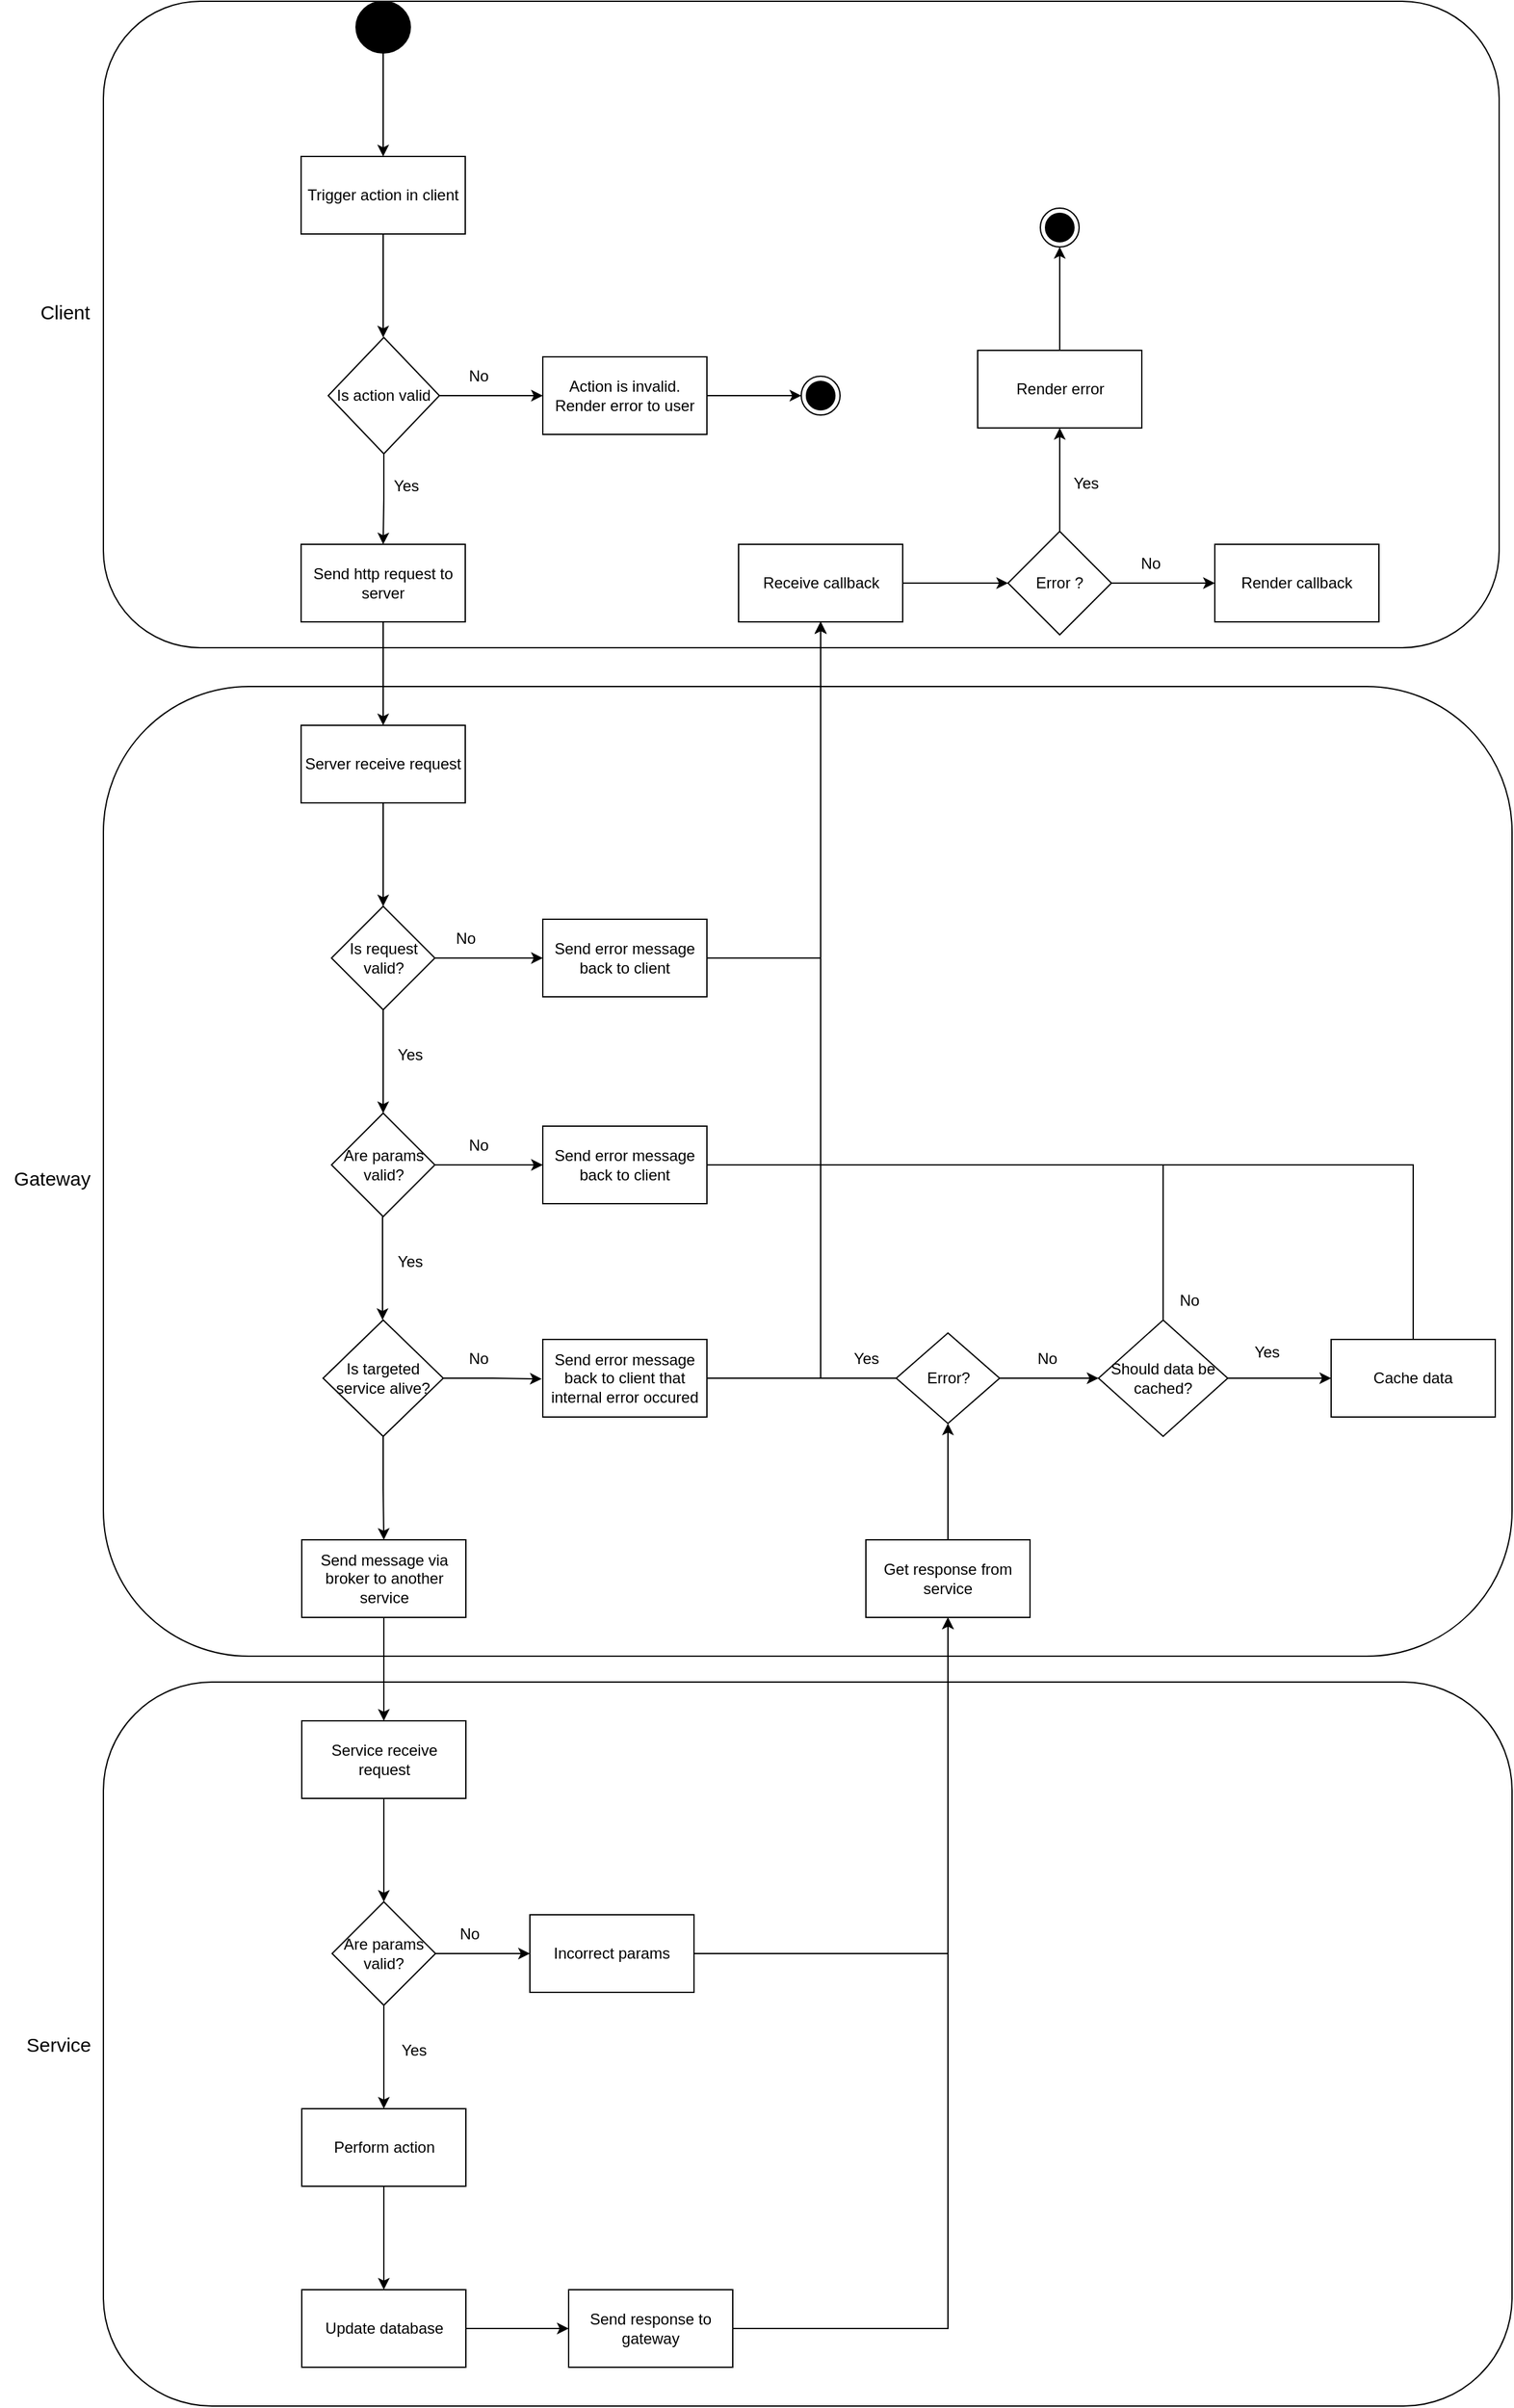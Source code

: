 <mxfile version="23.1.5" type="device">
  <diagram name="Page-1" id="2piI0Q8Ou8PmLaY1OBmB">
    <mxGraphModel dx="1941" dy="4241" grid="1" gridSize="10" guides="1" tooltips="1" connect="1" arrows="1" fold="1" page="1" pageScale="1" pageWidth="827" pageHeight="1169" math="0" shadow="0">
      <root>
        <mxCell id="0" />
        <mxCell id="1" parent="0" />
        <mxCell id="nFtIXvnAsv70sawZ2uHv-3" style="edgeStyle=orthogonalEdgeStyle;rounded=0;orthogonalLoop=1;jettySize=auto;html=1;" edge="1" parent="1" source="zX2PNnfBBmC2K8EaAxHm-6">
          <mxGeometry relative="1" as="geometry">
            <mxPoint x="416.5" y="260" as="targetPoint" />
          </mxGeometry>
        </mxCell>
        <mxCell id="zX2PNnfBBmC2K8EaAxHm-6" value="Trigger action in client" style="rounded=0;whiteSpace=wrap;html=1;" parent="1" vertex="1">
          <mxGeometry x="353" y="120" width="127" height="60" as="geometry" />
        </mxCell>
        <mxCell id="zX2PNnfBBmC2K8EaAxHm-10" style="edgeStyle=orthogonalEdgeStyle;rounded=0;orthogonalLoop=1;jettySize=auto;html=1;entryX=0.5;entryY=0;entryDx=0;entryDy=0;" parent="1" source="zX2PNnfBBmC2K8EaAxHm-8" target="zX2PNnfBBmC2K8EaAxHm-6" edge="1">
          <mxGeometry relative="1" as="geometry" />
        </mxCell>
        <mxCell id="zX2PNnfBBmC2K8EaAxHm-8" value="" style="ellipse;fillColor=strokeColor;html=1;" parent="1" vertex="1">
          <mxGeometry x="395.5" width="42" height="40" as="geometry" />
        </mxCell>
        <mxCell id="nFtIXvnAsv70sawZ2uHv-6" style="edgeStyle=orthogonalEdgeStyle;rounded=0;orthogonalLoop=1;jettySize=auto;html=1;" edge="1" parent="1" source="nFtIXvnAsv70sawZ2uHv-4" target="nFtIXvnAsv70sawZ2uHv-5">
          <mxGeometry relative="1" as="geometry" />
        </mxCell>
        <mxCell id="nFtIXvnAsv70sawZ2uHv-11" style="edgeStyle=orthogonalEdgeStyle;rounded=0;orthogonalLoop=1;jettySize=auto;html=1;entryX=0.5;entryY=0;entryDx=0;entryDy=0;" edge="1" parent="1" source="nFtIXvnAsv70sawZ2uHv-4" target="nFtIXvnAsv70sawZ2uHv-10">
          <mxGeometry relative="1" as="geometry" />
        </mxCell>
        <mxCell id="nFtIXvnAsv70sawZ2uHv-4" value="Is action valid" style="rhombus;whiteSpace=wrap;html=1;" vertex="1" parent="1">
          <mxGeometry x="374" y="260" width="86" height="90" as="geometry" />
        </mxCell>
        <mxCell id="nFtIXvnAsv70sawZ2uHv-8" style="edgeStyle=orthogonalEdgeStyle;rounded=0;orthogonalLoop=1;jettySize=auto;html=1;entryX=0;entryY=0.5;entryDx=0;entryDy=0;" edge="1" parent="1" source="nFtIXvnAsv70sawZ2uHv-5" target="nFtIXvnAsv70sawZ2uHv-7">
          <mxGeometry relative="1" as="geometry" />
        </mxCell>
        <mxCell id="nFtIXvnAsv70sawZ2uHv-5" value="Action is invalid. Render error to user" style="rounded=0;whiteSpace=wrap;html=1;" vertex="1" parent="1">
          <mxGeometry x="540" y="275" width="127" height="60" as="geometry" />
        </mxCell>
        <mxCell id="nFtIXvnAsv70sawZ2uHv-7" value="" style="ellipse;html=1;shape=endState;fillColor=strokeColor;" vertex="1" parent="1">
          <mxGeometry x="740" y="290" width="30" height="30" as="geometry" />
        </mxCell>
        <mxCell id="nFtIXvnAsv70sawZ2uHv-9" value="No" style="text;html=1;align=center;verticalAlign=middle;resizable=0;points=[];autosize=1;strokeColor=none;fillColor=none;" vertex="1" parent="1">
          <mxGeometry x="470" y="275" width="40" height="30" as="geometry" />
        </mxCell>
        <mxCell id="nFtIXvnAsv70sawZ2uHv-16" style="edgeStyle=orthogonalEdgeStyle;rounded=0;orthogonalLoop=1;jettySize=auto;html=1;entryX=0.5;entryY=0;entryDx=0;entryDy=0;" edge="1" parent="1" source="nFtIXvnAsv70sawZ2uHv-10" target="nFtIXvnAsv70sawZ2uHv-15">
          <mxGeometry relative="1" as="geometry" />
        </mxCell>
        <mxCell id="nFtIXvnAsv70sawZ2uHv-10" value="Send http request to server" style="rounded=0;whiteSpace=wrap;html=1;" vertex="1" parent="1">
          <mxGeometry x="353" y="420" width="127" height="60" as="geometry" />
        </mxCell>
        <mxCell id="nFtIXvnAsv70sawZ2uHv-12" value="Yes" style="text;html=1;align=center;verticalAlign=middle;resizable=0;points=[];autosize=1;strokeColor=none;fillColor=none;" vertex="1" parent="1">
          <mxGeometry x="414" y="360" width="40" height="30" as="geometry" />
        </mxCell>
        <mxCell id="nFtIXvnAsv70sawZ2uHv-13" value="" style="rounded=1;whiteSpace=wrap;html=1;fillColor=none;" vertex="1" parent="1">
          <mxGeometry x="200" width="1080" height="500" as="geometry" />
        </mxCell>
        <mxCell id="nFtIXvnAsv70sawZ2uHv-14" value="&lt;font style=&quot;font-size: 15px;&quot;&gt;Client&lt;/font&gt;" style="text;html=1;align=center;verticalAlign=middle;resizable=0;points=[];autosize=1;strokeColor=none;fillColor=none;" vertex="1" parent="1">
          <mxGeometry x="140" y="225" width="60" height="30" as="geometry" />
        </mxCell>
        <mxCell id="nFtIXvnAsv70sawZ2uHv-18" style="edgeStyle=orthogonalEdgeStyle;rounded=0;orthogonalLoop=1;jettySize=auto;html=1;entryX=0.5;entryY=0;entryDx=0;entryDy=0;" edge="1" parent="1" source="nFtIXvnAsv70sawZ2uHv-15" target="nFtIXvnAsv70sawZ2uHv-17">
          <mxGeometry relative="1" as="geometry" />
        </mxCell>
        <mxCell id="nFtIXvnAsv70sawZ2uHv-15" value="Server receive request" style="rounded=0;whiteSpace=wrap;html=1;" vertex="1" parent="1">
          <mxGeometry x="353" y="560" width="127" height="60" as="geometry" />
        </mxCell>
        <mxCell id="nFtIXvnAsv70sawZ2uHv-20" style="edgeStyle=orthogonalEdgeStyle;rounded=0;orthogonalLoop=1;jettySize=auto;html=1;entryX=0;entryY=0.5;entryDx=0;entryDy=0;" edge="1" parent="1" source="nFtIXvnAsv70sawZ2uHv-17" target="nFtIXvnAsv70sawZ2uHv-19">
          <mxGeometry relative="1" as="geometry" />
        </mxCell>
        <mxCell id="nFtIXvnAsv70sawZ2uHv-28" style="edgeStyle=orthogonalEdgeStyle;rounded=0;orthogonalLoop=1;jettySize=auto;html=1;entryX=0.5;entryY=0;entryDx=0;entryDy=0;" edge="1" parent="1" source="nFtIXvnAsv70sawZ2uHv-17" target="nFtIXvnAsv70sawZ2uHv-24">
          <mxGeometry relative="1" as="geometry" />
        </mxCell>
        <mxCell id="nFtIXvnAsv70sawZ2uHv-17" value="Is request valid?" style="rhombus;whiteSpace=wrap;html=1;" vertex="1" parent="1">
          <mxGeometry x="376.5" y="700" width="80" height="80" as="geometry" />
        </mxCell>
        <mxCell id="nFtIXvnAsv70sawZ2uHv-46" style="edgeStyle=orthogonalEdgeStyle;rounded=0;orthogonalLoop=1;jettySize=auto;html=1;" edge="1" parent="1" source="nFtIXvnAsv70sawZ2uHv-19" target="nFtIXvnAsv70sawZ2uHv-45">
          <mxGeometry relative="1" as="geometry" />
        </mxCell>
        <mxCell id="nFtIXvnAsv70sawZ2uHv-19" value="Send error message back to client" style="rounded=0;whiteSpace=wrap;html=1;" vertex="1" parent="1">
          <mxGeometry x="540" y="710" width="127" height="60" as="geometry" />
        </mxCell>
        <mxCell id="nFtIXvnAsv70sawZ2uHv-23" style="edgeStyle=orthogonalEdgeStyle;rounded=0;orthogonalLoop=1;jettySize=auto;html=1;entryX=0;entryY=0.5;entryDx=0;entryDy=0;" edge="1" source="nFtIXvnAsv70sawZ2uHv-24" target="nFtIXvnAsv70sawZ2uHv-26" parent="1">
          <mxGeometry relative="1" as="geometry" />
        </mxCell>
        <mxCell id="nFtIXvnAsv70sawZ2uHv-24" value="Are params valid?" style="rhombus;whiteSpace=wrap;html=1;" vertex="1" parent="1">
          <mxGeometry x="376.5" y="860" width="80" height="80" as="geometry" />
        </mxCell>
        <mxCell id="nFtIXvnAsv70sawZ2uHv-47" style="edgeStyle=orthogonalEdgeStyle;rounded=0;orthogonalLoop=1;jettySize=auto;html=1;entryX=0.5;entryY=1;entryDx=0;entryDy=0;" edge="1" parent="1" source="nFtIXvnAsv70sawZ2uHv-26" target="nFtIXvnAsv70sawZ2uHv-45">
          <mxGeometry relative="1" as="geometry" />
        </mxCell>
        <mxCell id="nFtIXvnAsv70sawZ2uHv-26" value="Send error message back to client" style="rounded=0;whiteSpace=wrap;html=1;" vertex="1" parent="1">
          <mxGeometry x="540" y="870" width="127" height="60" as="geometry" />
        </mxCell>
        <mxCell id="nFtIXvnAsv70sawZ2uHv-29" value="No" style="text;html=1;align=center;verticalAlign=middle;resizable=0;points=[];autosize=1;strokeColor=none;fillColor=none;" vertex="1" parent="1">
          <mxGeometry x="460" y="710" width="40" height="30" as="geometry" />
        </mxCell>
        <mxCell id="nFtIXvnAsv70sawZ2uHv-30" value="Yes" style="text;html=1;align=center;verticalAlign=middle;resizable=0;points=[];autosize=1;strokeColor=none;fillColor=none;" vertex="1" parent="1">
          <mxGeometry x="416.5" y="800" width="40" height="30" as="geometry" />
        </mxCell>
        <mxCell id="nFtIXvnAsv70sawZ2uHv-31" value="No" style="text;html=1;align=center;verticalAlign=middle;resizable=0;points=[];autosize=1;strokeColor=none;fillColor=none;" vertex="1" parent="1">
          <mxGeometry x="470" y="870" width="40" height="30" as="geometry" />
        </mxCell>
        <mxCell id="nFtIXvnAsv70sawZ2uHv-33" style="edgeStyle=orthogonalEdgeStyle;rounded=0;orthogonalLoop=1;jettySize=auto;html=1;entryX=0.492;entryY=-0.001;entryDx=0;entryDy=0;entryPerimeter=0;" edge="1" parent="1" source="nFtIXvnAsv70sawZ2uHv-24">
          <mxGeometry relative="1" as="geometry">
            <mxPoint x="415.984" y="1019.94" as="targetPoint" />
          </mxGeometry>
        </mxCell>
        <mxCell id="nFtIXvnAsv70sawZ2uHv-34" value="Yes" style="text;html=1;align=center;verticalAlign=middle;resizable=0;points=[];autosize=1;strokeColor=none;fillColor=none;" vertex="1" parent="1">
          <mxGeometry x="416.5" y="960" width="40" height="30" as="geometry" />
        </mxCell>
        <mxCell id="nFtIXvnAsv70sawZ2uHv-42" style="edgeStyle=orthogonalEdgeStyle;rounded=0;orthogonalLoop=1;jettySize=auto;html=1;entryX=0.5;entryY=0;entryDx=0;entryDy=0;" edge="1" parent="1" source="nFtIXvnAsv70sawZ2uHv-35" target="nFtIXvnAsv70sawZ2uHv-41">
          <mxGeometry relative="1" as="geometry" />
        </mxCell>
        <mxCell id="nFtIXvnAsv70sawZ2uHv-35" value="Is targeted service alive?" style="rhombus;whiteSpace=wrap;html=1;" vertex="1" parent="1">
          <mxGeometry x="370" y="1020" width="93" height="90" as="geometry" />
        </mxCell>
        <mxCell id="nFtIXvnAsv70sawZ2uHv-59" style="edgeStyle=orthogonalEdgeStyle;rounded=0;orthogonalLoop=1;jettySize=auto;html=1;" edge="1" parent="1" source="nFtIXvnAsv70sawZ2uHv-36" target="nFtIXvnAsv70sawZ2uHv-45">
          <mxGeometry relative="1" as="geometry" />
        </mxCell>
        <mxCell id="nFtIXvnAsv70sawZ2uHv-36" value="Send error message back to client that internal error occured" style="rounded=0;whiteSpace=wrap;html=1;" vertex="1" parent="1">
          <mxGeometry x="540" y="1035" width="127" height="60" as="geometry" />
        </mxCell>
        <mxCell id="nFtIXvnAsv70sawZ2uHv-37" style="edgeStyle=orthogonalEdgeStyle;rounded=0;orthogonalLoop=1;jettySize=auto;html=1;entryX=-0.007;entryY=0.509;entryDx=0;entryDy=0;entryPerimeter=0;" edge="1" parent="1" source="nFtIXvnAsv70sawZ2uHv-35" target="nFtIXvnAsv70sawZ2uHv-36">
          <mxGeometry relative="1" as="geometry" />
        </mxCell>
        <mxCell id="nFtIXvnAsv70sawZ2uHv-38" value="No" style="text;html=1;align=center;verticalAlign=middle;resizable=0;points=[];autosize=1;strokeColor=none;fillColor=none;" vertex="1" parent="1">
          <mxGeometry x="470" y="1035" width="40" height="30" as="geometry" />
        </mxCell>
        <mxCell id="nFtIXvnAsv70sawZ2uHv-44" style="edgeStyle=orthogonalEdgeStyle;rounded=0;orthogonalLoop=1;jettySize=auto;html=1;entryX=0.5;entryY=0;entryDx=0;entryDy=0;" edge="1" parent="1" source="nFtIXvnAsv70sawZ2uHv-41" target="nFtIXvnAsv70sawZ2uHv-43">
          <mxGeometry relative="1" as="geometry" />
        </mxCell>
        <mxCell id="nFtIXvnAsv70sawZ2uHv-41" value="Send message via broker to another service" style="rounded=0;whiteSpace=wrap;html=1;" vertex="1" parent="1">
          <mxGeometry x="353.5" y="1190" width="127" height="60" as="geometry" />
        </mxCell>
        <mxCell id="nFtIXvnAsv70sawZ2uHv-64" style="edgeStyle=orthogonalEdgeStyle;rounded=0;orthogonalLoop=1;jettySize=auto;html=1;entryX=0.5;entryY=0;entryDx=0;entryDy=0;" edge="1" parent="1" source="nFtIXvnAsv70sawZ2uHv-43" target="nFtIXvnAsv70sawZ2uHv-63">
          <mxGeometry relative="1" as="geometry" />
        </mxCell>
        <mxCell id="nFtIXvnAsv70sawZ2uHv-43" value="Service receive request" style="rounded=0;whiteSpace=wrap;html=1;" vertex="1" parent="1">
          <mxGeometry x="353.5" y="1330" width="127" height="60" as="geometry" />
        </mxCell>
        <mxCell id="nFtIXvnAsv70sawZ2uHv-49" style="edgeStyle=orthogonalEdgeStyle;rounded=0;orthogonalLoop=1;jettySize=auto;html=1;entryX=0;entryY=0.5;entryDx=0;entryDy=0;" edge="1" parent="1" source="nFtIXvnAsv70sawZ2uHv-45">
          <mxGeometry relative="1" as="geometry">
            <mxPoint x="900" y="450" as="targetPoint" />
          </mxGeometry>
        </mxCell>
        <mxCell id="nFtIXvnAsv70sawZ2uHv-45" value="Receive callback" style="rounded=0;whiteSpace=wrap;html=1;" vertex="1" parent="1">
          <mxGeometry x="691.5" y="420" width="127" height="60" as="geometry" />
        </mxCell>
        <mxCell id="nFtIXvnAsv70sawZ2uHv-52" style="edgeStyle=orthogonalEdgeStyle;rounded=0;orthogonalLoop=1;jettySize=auto;html=1;entryX=0.5;entryY=1;entryDx=0;entryDy=0;" edge="1" parent="1" source="nFtIXvnAsv70sawZ2uHv-50" target="nFtIXvnAsv70sawZ2uHv-51">
          <mxGeometry relative="1" as="geometry" />
        </mxCell>
        <mxCell id="nFtIXvnAsv70sawZ2uHv-57" style="edgeStyle=orthogonalEdgeStyle;rounded=0;orthogonalLoop=1;jettySize=auto;html=1;" edge="1" parent="1" source="nFtIXvnAsv70sawZ2uHv-50" target="nFtIXvnAsv70sawZ2uHv-56">
          <mxGeometry relative="1" as="geometry" />
        </mxCell>
        <mxCell id="nFtIXvnAsv70sawZ2uHv-50" value="Error ?" style="rhombus;whiteSpace=wrap;html=1;" vertex="1" parent="1">
          <mxGeometry x="900" y="410" width="80" height="80" as="geometry" />
        </mxCell>
        <mxCell id="nFtIXvnAsv70sawZ2uHv-54" style="edgeStyle=orthogonalEdgeStyle;rounded=0;orthogonalLoop=1;jettySize=auto;html=1;entryX=0.5;entryY=1;entryDx=0;entryDy=0;" edge="1" parent="1" source="nFtIXvnAsv70sawZ2uHv-51" target="nFtIXvnAsv70sawZ2uHv-53">
          <mxGeometry relative="1" as="geometry" />
        </mxCell>
        <mxCell id="nFtIXvnAsv70sawZ2uHv-51" value="Render error" style="rounded=0;whiteSpace=wrap;html=1;" vertex="1" parent="1">
          <mxGeometry x="876.5" y="270" width="127" height="60" as="geometry" />
        </mxCell>
        <mxCell id="nFtIXvnAsv70sawZ2uHv-53" value="" style="ellipse;html=1;shape=endState;fillColor=strokeColor;" vertex="1" parent="1">
          <mxGeometry x="925" y="160" width="30" height="30" as="geometry" />
        </mxCell>
        <mxCell id="nFtIXvnAsv70sawZ2uHv-55" value="Yes" style="text;html=1;align=center;verticalAlign=middle;resizable=0;points=[];autosize=1;strokeColor=none;fillColor=none;" vertex="1" parent="1">
          <mxGeometry x="940" y="358" width="40" height="30" as="geometry" />
        </mxCell>
        <mxCell id="nFtIXvnAsv70sawZ2uHv-56" value="Render callback" style="rounded=0;whiteSpace=wrap;html=1;" vertex="1" parent="1">
          <mxGeometry x="1060" y="420" width="127" height="60" as="geometry" />
        </mxCell>
        <mxCell id="nFtIXvnAsv70sawZ2uHv-58" value="No" style="text;html=1;align=center;verticalAlign=middle;resizable=0;points=[];autosize=1;strokeColor=none;fillColor=none;" vertex="1" parent="1">
          <mxGeometry x="990" y="420" width="40" height="30" as="geometry" />
        </mxCell>
        <mxCell id="nFtIXvnAsv70sawZ2uHv-60" value="" style="rounded=1;whiteSpace=wrap;html=1;fillColor=none;" vertex="1" parent="1">
          <mxGeometry x="200" y="530" width="1090" height="750" as="geometry" />
        </mxCell>
        <mxCell id="nFtIXvnAsv70sawZ2uHv-61" value="&lt;font style=&quot;font-size: 15px;&quot;&gt;Gateway&lt;/font&gt;" style="text;html=1;align=center;verticalAlign=middle;resizable=0;points=[];autosize=1;strokeColor=none;fillColor=none;" vertex="1" parent="1">
          <mxGeometry x="120" y="895" width="80" height="30" as="geometry" />
        </mxCell>
        <mxCell id="nFtIXvnAsv70sawZ2uHv-66" style="edgeStyle=orthogonalEdgeStyle;rounded=0;orthogonalLoop=1;jettySize=auto;html=1;" edge="1" parent="1" source="nFtIXvnAsv70sawZ2uHv-63" target="nFtIXvnAsv70sawZ2uHv-65">
          <mxGeometry relative="1" as="geometry" />
        </mxCell>
        <mxCell id="nFtIXvnAsv70sawZ2uHv-89" style="edgeStyle=orthogonalEdgeStyle;rounded=0;orthogonalLoop=1;jettySize=auto;html=1;entryX=0.5;entryY=0;entryDx=0;entryDy=0;" edge="1" parent="1" source="nFtIXvnAsv70sawZ2uHv-63" target="nFtIXvnAsv70sawZ2uHv-88">
          <mxGeometry relative="1" as="geometry" />
        </mxCell>
        <mxCell id="nFtIXvnAsv70sawZ2uHv-63" value="Are params valid?" style="rhombus;whiteSpace=wrap;html=1;" vertex="1" parent="1">
          <mxGeometry x="377" y="1470" width="80" height="80" as="geometry" />
        </mxCell>
        <mxCell id="nFtIXvnAsv70sawZ2uHv-75" style="edgeStyle=orthogonalEdgeStyle;rounded=0;orthogonalLoop=1;jettySize=auto;html=1;" edge="1" parent="1" source="nFtIXvnAsv70sawZ2uHv-65" target="nFtIXvnAsv70sawZ2uHv-68">
          <mxGeometry relative="1" as="geometry" />
        </mxCell>
        <mxCell id="nFtIXvnAsv70sawZ2uHv-65" value="Incorrect params" style="rounded=0;whiteSpace=wrap;html=1;" vertex="1" parent="1">
          <mxGeometry x="530" y="1480" width="127" height="60" as="geometry" />
        </mxCell>
        <mxCell id="nFtIXvnAsv70sawZ2uHv-67" value="No" style="text;html=1;align=center;verticalAlign=middle;resizable=0;points=[];autosize=1;strokeColor=none;fillColor=none;" vertex="1" parent="1">
          <mxGeometry x="463" y="1480" width="40" height="30" as="geometry" />
        </mxCell>
        <mxCell id="nFtIXvnAsv70sawZ2uHv-73" style="edgeStyle=orthogonalEdgeStyle;rounded=0;orthogonalLoop=1;jettySize=auto;html=1;" edge="1" parent="1" source="nFtIXvnAsv70sawZ2uHv-68" target="nFtIXvnAsv70sawZ2uHv-69">
          <mxGeometry relative="1" as="geometry" />
        </mxCell>
        <mxCell id="nFtIXvnAsv70sawZ2uHv-68" value="Get response from service" style="rounded=0;whiteSpace=wrap;html=1;" vertex="1" parent="1">
          <mxGeometry x="790" y="1190" width="127" height="60" as="geometry" />
        </mxCell>
        <mxCell id="nFtIXvnAsv70sawZ2uHv-72" style="edgeStyle=orthogonalEdgeStyle;rounded=0;orthogonalLoop=1;jettySize=auto;html=1;entryX=0.5;entryY=1;entryDx=0;entryDy=0;" edge="1" parent="1" source="nFtIXvnAsv70sawZ2uHv-69" target="nFtIXvnAsv70sawZ2uHv-45">
          <mxGeometry relative="1" as="geometry">
            <Array as="points">
              <mxPoint x="755" y="1065" />
            </Array>
          </mxGeometry>
        </mxCell>
        <mxCell id="nFtIXvnAsv70sawZ2uHv-78" style="edgeStyle=orthogonalEdgeStyle;rounded=0;orthogonalLoop=1;jettySize=auto;html=1;" edge="1" parent="1" source="nFtIXvnAsv70sawZ2uHv-69" target="nFtIXvnAsv70sawZ2uHv-77">
          <mxGeometry relative="1" as="geometry" />
        </mxCell>
        <mxCell id="nFtIXvnAsv70sawZ2uHv-69" value="Error?" style="rhombus;whiteSpace=wrap;html=1;" vertex="1" parent="1">
          <mxGeometry x="813.5" y="1030" width="80" height="70" as="geometry" />
        </mxCell>
        <mxCell id="nFtIXvnAsv70sawZ2uHv-74" value="Yes" style="text;html=1;align=center;verticalAlign=middle;resizable=0;points=[];autosize=1;strokeColor=none;fillColor=none;" vertex="1" parent="1">
          <mxGeometry x="770" y="1035" width="40" height="30" as="geometry" />
        </mxCell>
        <mxCell id="nFtIXvnAsv70sawZ2uHv-81" style="edgeStyle=orthogonalEdgeStyle;rounded=0;orthogonalLoop=1;jettySize=auto;html=1;entryX=0;entryY=0.5;entryDx=0;entryDy=0;" edge="1" parent="1" source="nFtIXvnAsv70sawZ2uHv-77" target="nFtIXvnAsv70sawZ2uHv-80">
          <mxGeometry relative="1" as="geometry" />
        </mxCell>
        <mxCell id="nFtIXvnAsv70sawZ2uHv-86" style="edgeStyle=orthogonalEdgeStyle;rounded=0;orthogonalLoop=1;jettySize=auto;html=1;" edge="1" parent="1" source="nFtIXvnAsv70sawZ2uHv-77" target="nFtIXvnAsv70sawZ2uHv-45">
          <mxGeometry relative="1" as="geometry">
            <Array as="points">
              <mxPoint x="1020" y="900" />
              <mxPoint x="755" y="900" />
            </Array>
          </mxGeometry>
        </mxCell>
        <mxCell id="nFtIXvnAsv70sawZ2uHv-77" value="Should data be cached?" style="rhombus;whiteSpace=wrap;html=1;" vertex="1" parent="1">
          <mxGeometry x="970" y="1020" width="100" height="90" as="geometry" />
        </mxCell>
        <mxCell id="nFtIXvnAsv70sawZ2uHv-79" value="No" style="text;html=1;align=center;verticalAlign=middle;resizable=0;points=[];autosize=1;strokeColor=none;fillColor=none;" vertex="1" parent="1">
          <mxGeometry x="910" y="1035" width="40" height="30" as="geometry" />
        </mxCell>
        <mxCell id="nFtIXvnAsv70sawZ2uHv-85" style="edgeStyle=orthogonalEdgeStyle;rounded=0;orthogonalLoop=1;jettySize=auto;html=1;" edge="1" parent="1" source="nFtIXvnAsv70sawZ2uHv-80" target="nFtIXvnAsv70sawZ2uHv-45">
          <mxGeometry relative="1" as="geometry">
            <Array as="points">
              <mxPoint x="1214" y="900" />
              <mxPoint x="755" y="900" />
            </Array>
          </mxGeometry>
        </mxCell>
        <mxCell id="nFtIXvnAsv70sawZ2uHv-80" value="Cache data" style="rounded=0;whiteSpace=wrap;html=1;" vertex="1" parent="1">
          <mxGeometry x="1150" y="1035" width="127" height="60" as="geometry" />
        </mxCell>
        <mxCell id="nFtIXvnAsv70sawZ2uHv-82" value="Yes" style="text;html=1;align=center;verticalAlign=middle;resizable=0;points=[];autosize=1;strokeColor=none;fillColor=none;" vertex="1" parent="1">
          <mxGeometry x="1080" y="1030" width="40" height="30" as="geometry" />
        </mxCell>
        <mxCell id="nFtIXvnAsv70sawZ2uHv-87" value="No" style="text;html=1;align=center;verticalAlign=middle;resizable=0;points=[];autosize=1;strokeColor=none;fillColor=none;" vertex="1" parent="1">
          <mxGeometry x="1020" y="990" width="40" height="30" as="geometry" />
        </mxCell>
        <mxCell id="nFtIXvnAsv70sawZ2uHv-92" style="edgeStyle=orthogonalEdgeStyle;rounded=0;orthogonalLoop=1;jettySize=auto;html=1;entryX=0.5;entryY=0;entryDx=0;entryDy=0;" edge="1" parent="1" source="nFtIXvnAsv70sawZ2uHv-88" target="nFtIXvnAsv70sawZ2uHv-91">
          <mxGeometry relative="1" as="geometry" />
        </mxCell>
        <mxCell id="nFtIXvnAsv70sawZ2uHv-88" value="Perform action" style="rounded=0;whiteSpace=wrap;html=1;" vertex="1" parent="1">
          <mxGeometry x="353.5" y="1630" width="127" height="60" as="geometry" />
        </mxCell>
        <mxCell id="nFtIXvnAsv70sawZ2uHv-90" value="Yes" style="text;html=1;align=center;verticalAlign=middle;resizable=0;points=[];autosize=1;strokeColor=none;fillColor=none;" vertex="1" parent="1">
          <mxGeometry x="420" y="1570" width="40" height="30" as="geometry" />
        </mxCell>
        <mxCell id="nFtIXvnAsv70sawZ2uHv-95" style="edgeStyle=orthogonalEdgeStyle;rounded=0;orthogonalLoop=1;jettySize=auto;html=1;entryX=0;entryY=0.5;entryDx=0;entryDy=0;" edge="1" parent="1" source="nFtIXvnAsv70sawZ2uHv-91" target="nFtIXvnAsv70sawZ2uHv-94">
          <mxGeometry relative="1" as="geometry" />
        </mxCell>
        <mxCell id="nFtIXvnAsv70sawZ2uHv-91" value="Update database" style="rounded=0;whiteSpace=wrap;html=1;" vertex="1" parent="1">
          <mxGeometry x="353.5" y="1770" width="127" height="60" as="geometry" />
        </mxCell>
        <mxCell id="nFtIXvnAsv70sawZ2uHv-96" style="edgeStyle=orthogonalEdgeStyle;rounded=0;orthogonalLoop=1;jettySize=auto;html=1;entryX=0.5;entryY=1;entryDx=0;entryDy=0;" edge="1" parent="1" source="nFtIXvnAsv70sawZ2uHv-94" target="nFtIXvnAsv70sawZ2uHv-68">
          <mxGeometry relative="1" as="geometry" />
        </mxCell>
        <mxCell id="nFtIXvnAsv70sawZ2uHv-94" value="Send response to gateway" style="rounded=0;whiteSpace=wrap;html=1;" vertex="1" parent="1">
          <mxGeometry x="560" y="1770" width="127" height="60" as="geometry" />
        </mxCell>
        <mxCell id="nFtIXvnAsv70sawZ2uHv-97" value="" style="rounded=1;whiteSpace=wrap;html=1;fillColor=none;" vertex="1" parent="1">
          <mxGeometry x="200" y="1300" width="1090" height="560" as="geometry" />
        </mxCell>
        <mxCell id="nFtIXvnAsv70sawZ2uHv-99" value="&lt;font style=&quot;font-size: 15px;&quot;&gt;Service&lt;/font&gt;" style="text;html=1;align=center;verticalAlign=middle;resizable=0;points=[];autosize=1;strokeColor=none;fillColor=none;" vertex="1" parent="1">
          <mxGeometry x="130" y="1565" width="70" height="30" as="geometry" />
        </mxCell>
      </root>
    </mxGraphModel>
  </diagram>
</mxfile>
